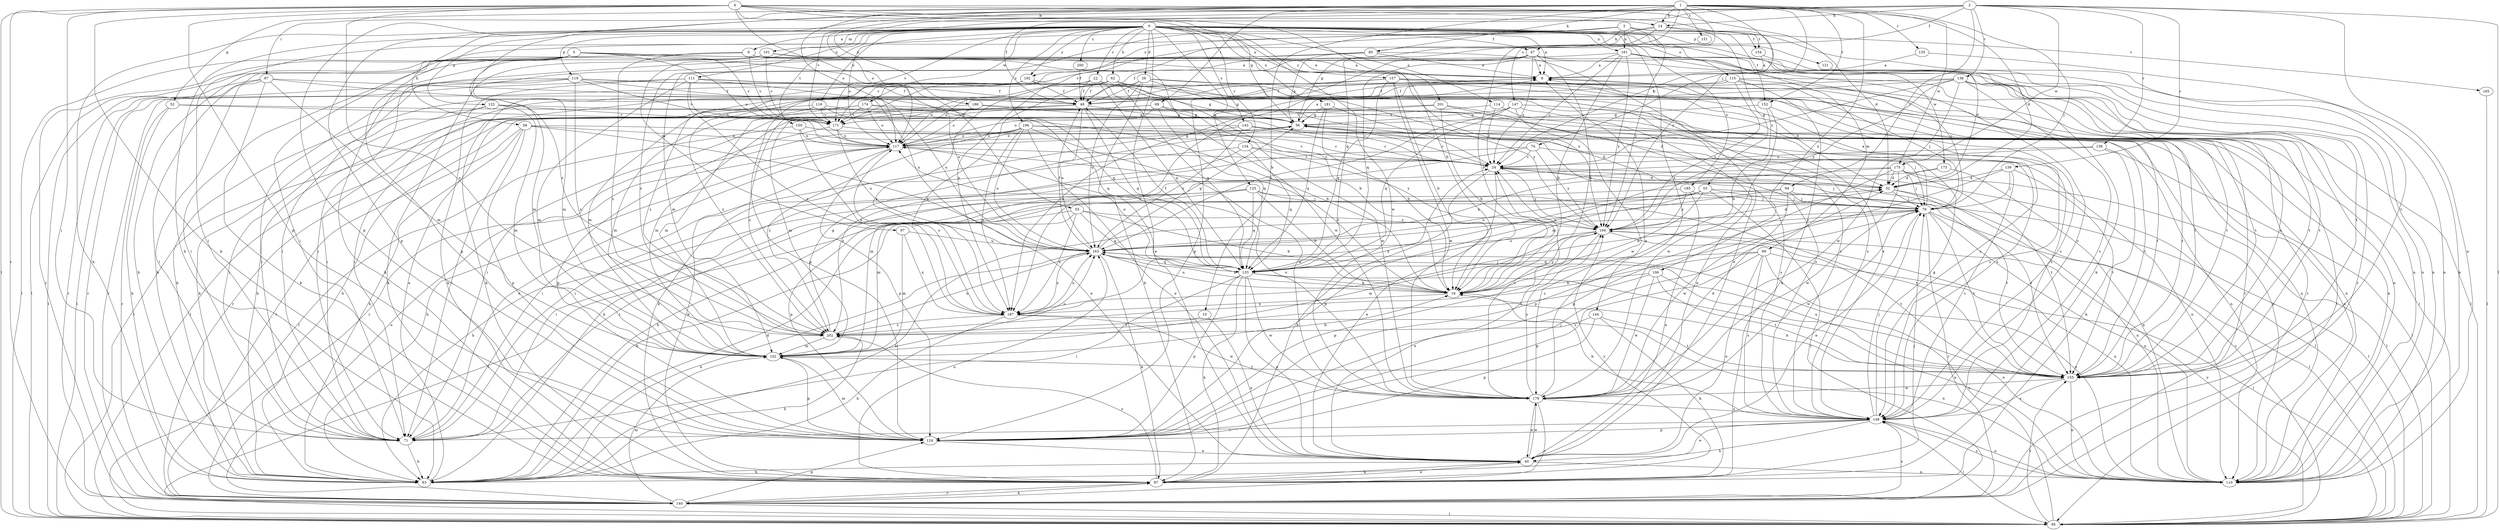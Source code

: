 strict digraph  {
0;
1;
2;
3;
4;
5;
6;
8;
10;
14;
16;
22;
24;
26;
32;
40;
47;
48;
52;
53;
55;
56;
58;
62;
63;
67;
69;
71;
74;
79;
85;
87;
94;
95;
97;
99;
101;
102;
106;
110;
111;
114;
115;
116;
117;
119;
121;
122;
124;
125;
133;
134;
135;
136;
138;
139;
140;
143;
144;
147;
148;
150;
151;
152;
154;
155;
157;
161;
163;
165;
171;
173;
174;
175;
179;
181;
185;
186;
187;
192;
194;
196;
200;
201;
202;
0 -> 6  [label=a];
0 -> 8  [label=a];
0 -> 22  [label=c];
0 -> 26  [label=d];
0 -> 32  [label=d];
0 -> 40  [label=e];
0 -> 47  [label=f];
0 -> 58  [label=h];
0 -> 62  [label=h];
0 -> 63  [label=h];
0 -> 97  [label=m];
0 -> 99  [label=m];
0 -> 101  [label=m];
0 -> 111  [label=o];
0 -> 114  [label=o];
0 -> 115  [label=o];
0 -> 116  [label=o];
0 -> 117  [label=o];
0 -> 119  [label=p];
0 -> 121  [label=p];
0 -> 122  [label=p];
0 -> 124  [label=p];
0 -> 125  [label=q];
0 -> 134  [label=r];
0 -> 143  [label=s];
0 -> 144  [label=s];
0 -> 150  [label=t];
0 -> 157  [label=u];
0 -> 161  [label=u];
0 -> 165  [label=v];
0 -> 171  [label=v];
0 -> 173  [label=w];
0 -> 174  [label=w];
0 -> 181  [label=x];
0 -> 185  [label=x];
0 -> 192  [label=y];
0 -> 196  [label=z];
0 -> 200  [label=z];
0 -> 201  [label=z];
1 -> 10  [label=b];
1 -> 14  [label=b];
1 -> 24  [label=c];
1 -> 32  [label=d];
1 -> 52  [label=g];
1 -> 67  [label=i];
1 -> 69  [label=i];
1 -> 74  [label=j];
1 -> 79  [label=j];
1 -> 85  [label=k];
1 -> 106  [label=n];
1 -> 117  [label=o];
1 -> 124  [label=p];
1 -> 133  [label=q];
1 -> 135  [label=r];
1 -> 147  [label=s];
1 -> 151  [label=t];
1 -> 152  [label=t];
1 -> 175  [label=w];
1 -> 186  [label=x];
2 -> 14  [label=b];
2 -> 47  [label=f];
2 -> 48  [label=f];
2 -> 63  [label=h];
2 -> 94  [label=l];
2 -> 95  [label=l];
2 -> 110  [label=n];
2 -> 117  [label=o];
2 -> 136  [label=r];
2 -> 138  [label=r];
2 -> 139  [label=r];
2 -> 171  [label=v];
2 -> 175  [label=w];
2 -> 202  [label=z];
3 -> 53  [label=g];
3 -> 71  [label=i];
3 -> 85  [label=k];
3 -> 152  [label=t];
3 -> 154  [label=t];
3 -> 161  [label=u];
3 -> 187  [label=x];
3 -> 192  [label=y];
3 -> 194  [label=y];
3 -> 202  [label=z];
4 -> 14  [label=b];
4 -> 16  [label=b];
4 -> 32  [label=d];
4 -> 55  [label=g];
4 -> 56  [label=g];
4 -> 71  [label=i];
4 -> 87  [label=k];
4 -> 95  [label=l];
4 -> 124  [label=p];
4 -> 140  [label=r];
4 -> 179  [label=w];
4 -> 194  [label=y];
4 -> 202  [label=z];
5 -> 8  [label=a];
5 -> 63  [label=h];
5 -> 95  [label=l];
5 -> 102  [label=m];
5 -> 117  [label=o];
5 -> 124  [label=p];
5 -> 140  [label=r];
5 -> 163  [label=u];
5 -> 171  [label=v];
5 -> 179  [label=w];
6 -> 8  [label=a];
6 -> 63  [label=h];
6 -> 95  [label=l];
6 -> 110  [label=n];
6 -> 171  [label=v];
6 -> 202  [label=z];
8 -> 48  [label=f];
8 -> 117  [label=o];
8 -> 140  [label=r];
10 -> 40  [label=e];
10 -> 202  [label=z];
14 -> 56  [label=g];
14 -> 71  [label=i];
14 -> 154  [label=t];
14 -> 155  [label=t];
14 -> 171  [label=v];
16 -> 24  [label=c];
16 -> 117  [label=o];
16 -> 163  [label=u];
16 -> 187  [label=x];
16 -> 194  [label=y];
22 -> 48  [label=f];
22 -> 63  [label=h];
22 -> 133  [label=q];
22 -> 155  [label=t];
22 -> 179  [label=w];
22 -> 187  [label=x];
24 -> 32  [label=d];
24 -> 40  [label=e];
24 -> 79  [label=j];
24 -> 87  [label=k];
24 -> 95  [label=l];
24 -> 194  [label=y];
26 -> 48  [label=f];
26 -> 56  [label=g];
26 -> 87  [label=k];
26 -> 95  [label=l];
26 -> 124  [label=p];
26 -> 148  [label=s];
26 -> 163  [label=u];
32 -> 79  [label=j];
32 -> 110  [label=n];
32 -> 155  [label=t];
40 -> 63  [label=h];
40 -> 87  [label=k];
40 -> 110  [label=n];
40 -> 179  [label=w];
47 -> 8  [label=a];
47 -> 16  [label=b];
47 -> 24  [label=c];
47 -> 48  [label=f];
47 -> 124  [label=p];
47 -> 133  [label=q];
47 -> 140  [label=r];
47 -> 155  [label=t];
47 -> 171  [label=v];
48 -> 56  [label=g];
48 -> 63  [label=h];
48 -> 95  [label=l];
48 -> 133  [label=q];
48 -> 140  [label=r];
48 -> 163  [label=u];
52 -> 63  [label=h];
52 -> 140  [label=r];
52 -> 155  [label=t];
52 -> 171  [label=v];
53 -> 16  [label=b];
53 -> 79  [label=j];
53 -> 95  [label=l];
53 -> 133  [label=q];
53 -> 140  [label=r];
53 -> 163  [label=u];
53 -> 187  [label=x];
55 -> 16  [label=b];
55 -> 63  [label=h];
55 -> 95  [label=l];
55 -> 133  [label=q];
55 -> 187  [label=x];
55 -> 194  [label=y];
56 -> 8  [label=a];
56 -> 24  [label=c];
56 -> 32  [label=d];
56 -> 110  [label=n];
56 -> 117  [label=o];
58 -> 24  [label=c];
58 -> 40  [label=e];
58 -> 63  [label=h];
58 -> 71  [label=i];
58 -> 117  [label=o];
58 -> 124  [label=p];
58 -> 140  [label=r];
62 -> 16  [label=b];
62 -> 48  [label=f];
62 -> 102  [label=m];
62 -> 117  [label=o];
62 -> 133  [label=q];
62 -> 148  [label=s];
62 -> 187  [label=x];
62 -> 194  [label=y];
63 -> 8  [label=a];
63 -> 32  [label=d];
67 -> 48  [label=f];
67 -> 71  [label=i];
67 -> 87  [label=k];
67 -> 95  [label=l];
67 -> 102  [label=m];
67 -> 140  [label=r];
67 -> 163  [label=u];
69 -> 56  [label=g];
69 -> 71  [label=i];
69 -> 102  [label=m];
69 -> 117  [label=o];
69 -> 133  [label=q];
69 -> 148  [label=s];
71 -> 63  [label=h];
71 -> 117  [label=o];
74 -> 24  [label=c];
74 -> 63  [label=h];
74 -> 71  [label=i];
74 -> 110  [label=n];
74 -> 194  [label=y];
79 -> 8  [label=a];
79 -> 40  [label=e];
79 -> 63  [label=h];
79 -> 95  [label=l];
79 -> 110  [label=n];
79 -> 140  [label=r];
79 -> 155  [label=t];
79 -> 179  [label=w];
79 -> 194  [label=y];
85 -> 8  [label=a];
85 -> 40  [label=e];
85 -> 56  [label=g];
85 -> 71  [label=i];
85 -> 102  [label=m];
87 -> 40  [label=e];
87 -> 79  [label=j];
87 -> 140  [label=r];
87 -> 163  [label=u];
87 -> 194  [label=y];
87 -> 202  [label=z];
94 -> 71  [label=i];
94 -> 79  [label=j];
94 -> 155  [label=t];
94 -> 163  [label=u];
94 -> 179  [label=w];
95 -> 24  [label=c];
95 -> 155  [label=t];
95 -> 163  [label=u];
95 -> 194  [label=y];
97 -> 102  [label=m];
97 -> 163  [label=u];
97 -> 187  [label=x];
99 -> 40  [label=e];
99 -> 95  [label=l];
99 -> 110  [label=n];
99 -> 124  [label=p];
99 -> 133  [label=q];
99 -> 148  [label=s];
99 -> 202  [label=z];
101 -> 8  [label=a];
101 -> 71  [label=i];
101 -> 87  [label=k];
101 -> 102  [label=m];
101 -> 171  [label=v];
101 -> 194  [label=y];
102 -> 16  [label=b];
102 -> 124  [label=p];
102 -> 155  [label=t];
102 -> 163  [label=u];
106 -> 16  [label=b];
106 -> 110  [label=n];
106 -> 155  [label=t];
106 -> 179  [label=w];
106 -> 202  [label=z];
110 -> 148  [label=s];
111 -> 48  [label=f];
111 -> 87  [label=k];
111 -> 102  [label=m];
111 -> 117  [label=o];
111 -> 133  [label=q];
111 -> 140  [label=r];
111 -> 148  [label=s];
111 -> 187  [label=x];
114 -> 24  [label=c];
114 -> 155  [label=t];
114 -> 171  [label=v];
115 -> 48  [label=f];
115 -> 71  [label=i];
115 -> 79  [label=j];
115 -> 87  [label=k];
115 -> 140  [label=r];
115 -> 155  [label=t];
115 -> 187  [label=x];
115 -> 194  [label=y];
116 -> 16  [label=b];
116 -> 24  [label=c];
116 -> 63  [label=h];
116 -> 102  [label=m];
116 -> 171  [label=v];
117 -> 24  [label=c];
117 -> 56  [label=g];
117 -> 63  [label=h];
117 -> 87  [label=k];
117 -> 124  [label=p];
119 -> 48  [label=f];
119 -> 71  [label=i];
119 -> 87  [label=k];
119 -> 95  [label=l];
119 -> 155  [label=t];
119 -> 163  [label=u];
119 -> 171  [label=v];
119 -> 202  [label=z];
121 -> 110  [label=n];
122 -> 63  [label=h];
122 -> 71  [label=i];
122 -> 102  [label=m];
122 -> 110  [label=n];
122 -> 171  [label=v];
124 -> 40  [label=e];
124 -> 79  [label=j];
124 -> 102  [label=m];
125 -> 16  [label=b];
125 -> 63  [label=h];
125 -> 71  [label=i];
125 -> 79  [label=j];
125 -> 124  [label=p];
125 -> 133  [label=q];
125 -> 155  [label=t];
133 -> 16  [label=b];
133 -> 24  [label=c];
133 -> 40  [label=e];
133 -> 48  [label=f];
133 -> 71  [label=i];
133 -> 87  [label=k];
133 -> 110  [label=n];
133 -> 117  [label=o];
133 -> 124  [label=p];
133 -> 179  [label=w];
134 -> 24  [label=c];
134 -> 71  [label=i];
134 -> 133  [label=q];
134 -> 194  [label=y];
134 -> 202  [label=z];
135 -> 8  [label=a];
135 -> 110  [label=n];
136 -> 24  [label=c];
136 -> 87  [label=k];
136 -> 95  [label=l];
136 -> 102  [label=m];
138 -> 24  [label=c];
138 -> 48  [label=f];
138 -> 95  [label=l];
138 -> 110  [label=n];
138 -> 148  [label=s];
138 -> 155  [label=t];
138 -> 179  [label=w];
138 -> 187  [label=x];
138 -> 194  [label=y];
139 -> 32  [label=d];
139 -> 79  [label=j];
139 -> 124  [label=p];
139 -> 148  [label=s];
139 -> 155  [label=t];
140 -> 87  [label=k];
140 -> 95  [label=l];
140 -> 102  [label=m];
140 -> 117  [label=o];
140 -> 124  [label=p];
140 -> 148  [label=s];
143 -> 24  [label=c];
143 -> 87  [label=k];
143 -> 110  [label=n];
143 -> 117  [label=o];
143 -> 155  [label=t];
143 -> 163  [label=u];
144 -> 87  [label=k];
144 -> 124  [label=p];
144 -> 155  [label=t];
144 -> 202  [label=z];
147 -> 40  [label=e];
147 -> 56  [label=g];
147 -> 133  [label=q];
147 -> 148  [label=s];
147 -> 163  [label=u];
147 -> 179  [label=w];
148 -> 16  [label=b];
148 -> 40  [label=e];
148 -> 56  [label=g];
148 -> 63  [label=h];
148 -> 71  [label=i];
148 -> 79  [label=j];
148 -> 95  [label=l];
148 -> 110  [label=n];
148 -> 124  [label=p];
150 -> 95  [label=l];
150 -> 117  [label=o];
150 -> 148  [label=s];
150 -> 187  [label=x];
151 -> 16  [label=b];
152 -> 16  [label=b];
152 -> 56  [label=g];
152 -> 148  [label=s];
152 -> 179  [label=w];
154 -> 8  [label=a];
154 -> 110  [label=n];
155 -> 8  [label=a];
155 -> 16  [label=b];
155 -> 110  [label=n];
155 -> 148  [label=s];
155 -> 163  [label=u];
155 -> 179  [label=w];
157 -> 16  [label=b];
157 -> 32  [label=d];
157 -> 48  [label=f];
157 -> 71  [label=i];
157 -> 95  [label=l];
157 -> 133  [label=q];
157 -> 148  [label=s];
157 -> 155  [label=t];
157 -> 179  [label=w];
157 -> 202  [label=z];
161 -> 8  [label=a];
161 -> 16  [label=b];
161 -> 24  [label=c];
161 -> 71  [label=i];
161 -> 79  [label=j];
161 -> 87  [label=k];
161 -> 110  [label=n];
161 -> 148  [label=s];
161 -> 194  [label=y];
163 -> 16  [label=b];
163 -> 48  [label=f];
163 -> 56  [label=g];
163 -> 63  [label=h];
163 -> 87  [label=k];
163 -> 133  [label=q];
163 -> 187  [label=x];
165 -> 95  [label=l];
171 -> 110  [label=n];
171 -> 117  [label=o];
171 -> 124  [label=p];
171 -> 163  [label=u];
173 -> 32  [label=d];
173 -> 110  [label=n];
173 -> 124  [label=p];
174 -> 95  [label=l];
174 -> 102  [label=m];
174 -> 110  [label=n];
174 -> 117  [label=o];
174 -> 133  [label=q];
174 -> 171  [label=v];
175 -> 32  [label=d];
175 -> 63  [label=h];
175 -> 79  [label=j];
175 -> 95  [label=l];
175 -> 124  [label=p];
175 -> 155  [label=t];
175 -> 163  [label=u];
175 -> 179  [label=w];
179 -> 8  [label=a];
179 -> 24  [label=c];
179 -> 32  [label=d];
179 -> 40  [label=e];
179 -> 117  [label=o];
179 -> 140  [label=r];
179 -> 148  [label=s];
179 -> 194  [label=y];
181 -> 16  [label=b];
181 -> 24  [label=c];
181 -> 56  [label=g];
181 -> 133  [label=q];
185 -> 40  [label=e];
185 -> 79  [label=j];
185 -> 102  [label=m];
185 -> 194  [label=y];
186 -> 56  [label=g];
186 -> 110  [label=n];
186 -> 117  [label=o];
186 -> 202  [label=z];
187 -> 63  [label=h];
187 -> 79  [label=j];
187 -> 110  [label=n];
187 -> 117  [label=o];
187 -> 163  [label=u];
187 -> 179  [label=w];
187 -> 202  [label=z];
192 -> 48  [label=f];
192 -> 56  [label=g];
192 -> 87  [label=k];
192 -> 140  [label=r];
192 -> 148  [label=s];
192 -> 202  [label=z];
194 -> 32  [label=d];
194 -> 40  [label=e];
194 -> 102  [label=m];
194 -> 110  [label=n];
194 -> 124  [label=p];
194 -> 155  [label=t];
194 -> 163  [label=u];
196 -> 24  [label=c];
196 -> 40  [label=e];
196 -> 79  [label=j];
196 -> 117  [label=o];
196 -> 140  [label=r];
196 -> 163  [label=u];
196 -> 179  [label=w];
196 -> 187  [label=x];
196 -> 202  [label=z];
200 -> 48  [label=f];
201 -> 16  [label=b];
201 -> 32  [label=d];
201 -> 102  [label=m];
201 -> 148  [label=s];
201 -> 171  [label=v];
202 -> 56  [label=g];
202 -> 63  [label=h];
202 -> 102  [label=m];
202 -> 163  [label=u];
}
